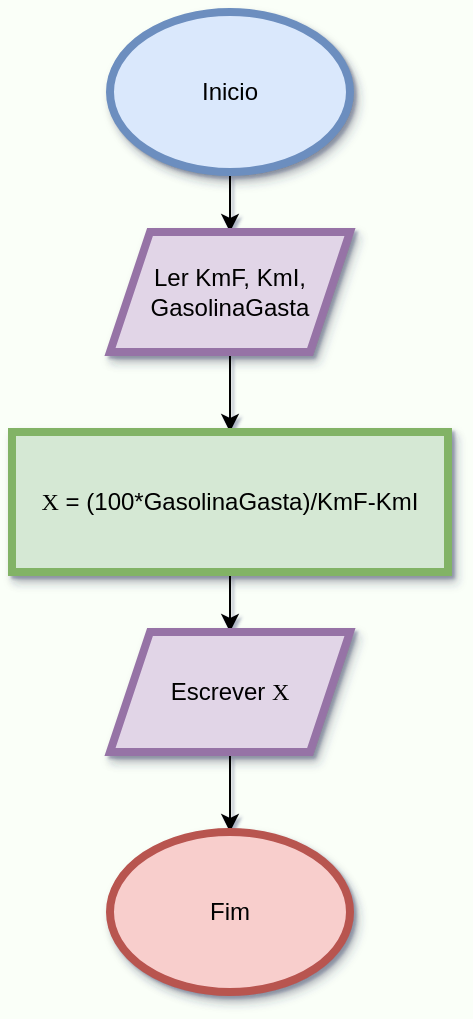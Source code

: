 <mxfile version="28.2.3">
  <diagram name="Página-1" id="YWYwoeP4mRuZ2OBto-2d">
    <mxGraphModel dx="1426" dy="777" grid="1" gridSize="10" guides="1" tooltips="1" connect="1" arrows="1" fold="1" page="1" pageScale="1" pageWidth="827" pageHeight="1169" background="#FAFFF8" math="0" shadow="1">
      <root>
        <mxCell id="0" />
        <mxCell id="1" parent="0" />
        <mxCell id="ZH_kPXTmaQF38pL4gd3C-5" style="edgeStyle=orthogonalEdgeStyle;rounded=0;orthogonalLoop=1;jettySize=auto;html=1;" edge="1" parent="1" source="ZH_kPXTmaQF38pL4gd3C-1" target="ZH_kPXTmaQF38pL4gd3C-4">
          <mxGeometry relative="1" as="geometry" />
        </mxCell>
        <mxCell id="ZH_kPXTmaQF38pL4gd3C-1" value="Inicio" style="ellipse;whiteSpace=wrap;html=1;fillColor=#dae8fc;strokeColor=#6c8ebf;strokeWidth=4;shadow=1;" vertex="1" parent="1">
          <mxGeometry x="354" y="140" width="120" height="80" as="geometry" />
        </mxCell>
        <mxCell id="ZH_kPXTmaQF38pL4gd3C-8" style="edgeStyle=orthogonalEdgeStyle;rounded=0;orthogonalLoop=1;jettySize=auto;html=1;entryX=0.5;entryY=0;entryDx=0;entryDy=0;" edge="1" parent="1" source="ZH_kPXTmaQF38pL4gd3C-4" target="ZH_kPXTmaQF38pL4gd3C-7">
          <mxGeometry relative="1" as="geometry" />
        </mxCell>
        <mxCell id="ZH_kPXTmaQF38pL4gd3C-4" value="Ler KmF, KmI, GasolinaGasta" style="shape=parallelogram;perimeter=parallelogramPerimeter;whiteSpace=wrap;html=1;fixedSize=1;fillColor=#e1d5e7;strokeColor=#9673a6;strokeWidth=4;shadow=1;" vertex="1" parent="1">
          <mxGeometry x="354" y="250" width="120" height="60" as="geometry" />
        </mxCell>
        <mxCell id="ZH_kPXTmaQF38pL4gd3C-10" value="" style="edgeStyle=orthogonalEdgeStyle;rounded=0;orthogonalLoop=1;jettySize=auto;html=1;" edge="1" parent="1" source="ZH_kPXTmaQF38pL4gd3C-7" target="ZH_kPXTmaQF38pL4gd3C-9">
          <mxGeometry relative="1" as="geometry" />
        </mxCell>
        <mxCell id="ZH_kPXTmaQF38pL4gd3C-7" value="&lt;font face=&quot;Times New Roman&quot;&gt;X&lt;/font&gt; = (100*GasolinaGasta)/KmF-KmI" style="rounded=0;whiteSpace=wrap;html=1;fillColor=#d5e8d4;strokeColor=#82b366;strokeWidth=4;shadow=1;" vertex="1" parent="1">
          <mxGeometry x="305" y="350" width="218" height="70" as="geometry" />
        </mxCell>
        <mxCell id="ZH_kPXTmaQF38pL4gd3C-12" value="" style="edgeStyle=orthogonalEdgeStyle;rounded=0;orthogonalLoop=1;jettySize=auto;html=1;" edge="1" parent="1" source="ZH_kPXTmaQF38pL4gd3C-9" target="ZH_kPXTmaQF38pL4gd3C-11">
          <mxGeometry relative="1" as="geometry" />
        </mxCell>
        <mxCell id="ZH_kPXTmaQF38pL4gd3C-9" value="Escrever &lt;font face=&quot;Times New Roman&quot;&gt;X&lt;/font&gt;" style="shape=parallelogram;perimeter=parallelogramPerimeter;whiteSpace=wrap;html=1;fixedSize=1;fillColor=#e1d5e7;strokeColor=#9673a6;strokeWidth=4;shadow=1;" vertex="1" parent="1">
          <mxGeometry x="354" y="450" width="120" height="60" as="geometry" />
        </mxCell>
        <mxCell id="ZH_kPXTmaQF38pL4gd3C-11" value="Fim" style="ellipse;whiteSpace=wrap;html=1;fillColor=#f8cecc;strokeColor=#b85450;strokeWidth=4;shadow=1;" vertex="1" parent="1">
          <mxGeometry x="354" y="550" width="120" height="80" as="geometry" />
        </mxCell>
      </root>
    </mxGraphModel>
  </diagram>
</mxfile>
